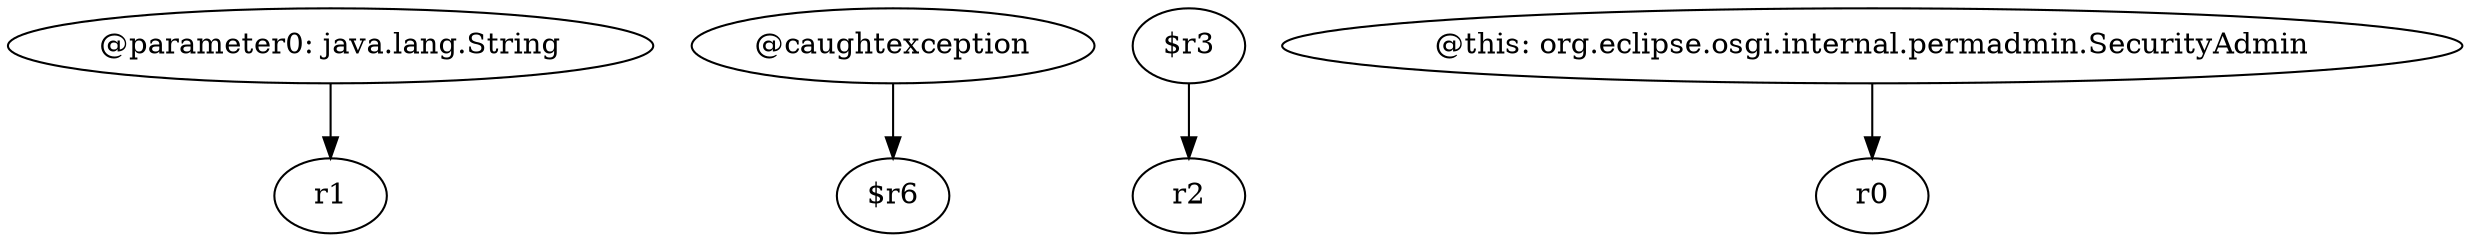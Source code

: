digraph g {
0[label="@parameter0: java.lang.String"]
1[label="r1"]
0->1[label=""]
2[label="@caughtexception"]
3[label="$r6"]
2->3[label=""]
4[label="$r3"]
5[label="r2"]
4->5[label=""]
6[label="@this: org.eclipse.osgi.internal.permadmin.SecurityAdmin"]
7[label="r0"]
6->7[label=""]
}